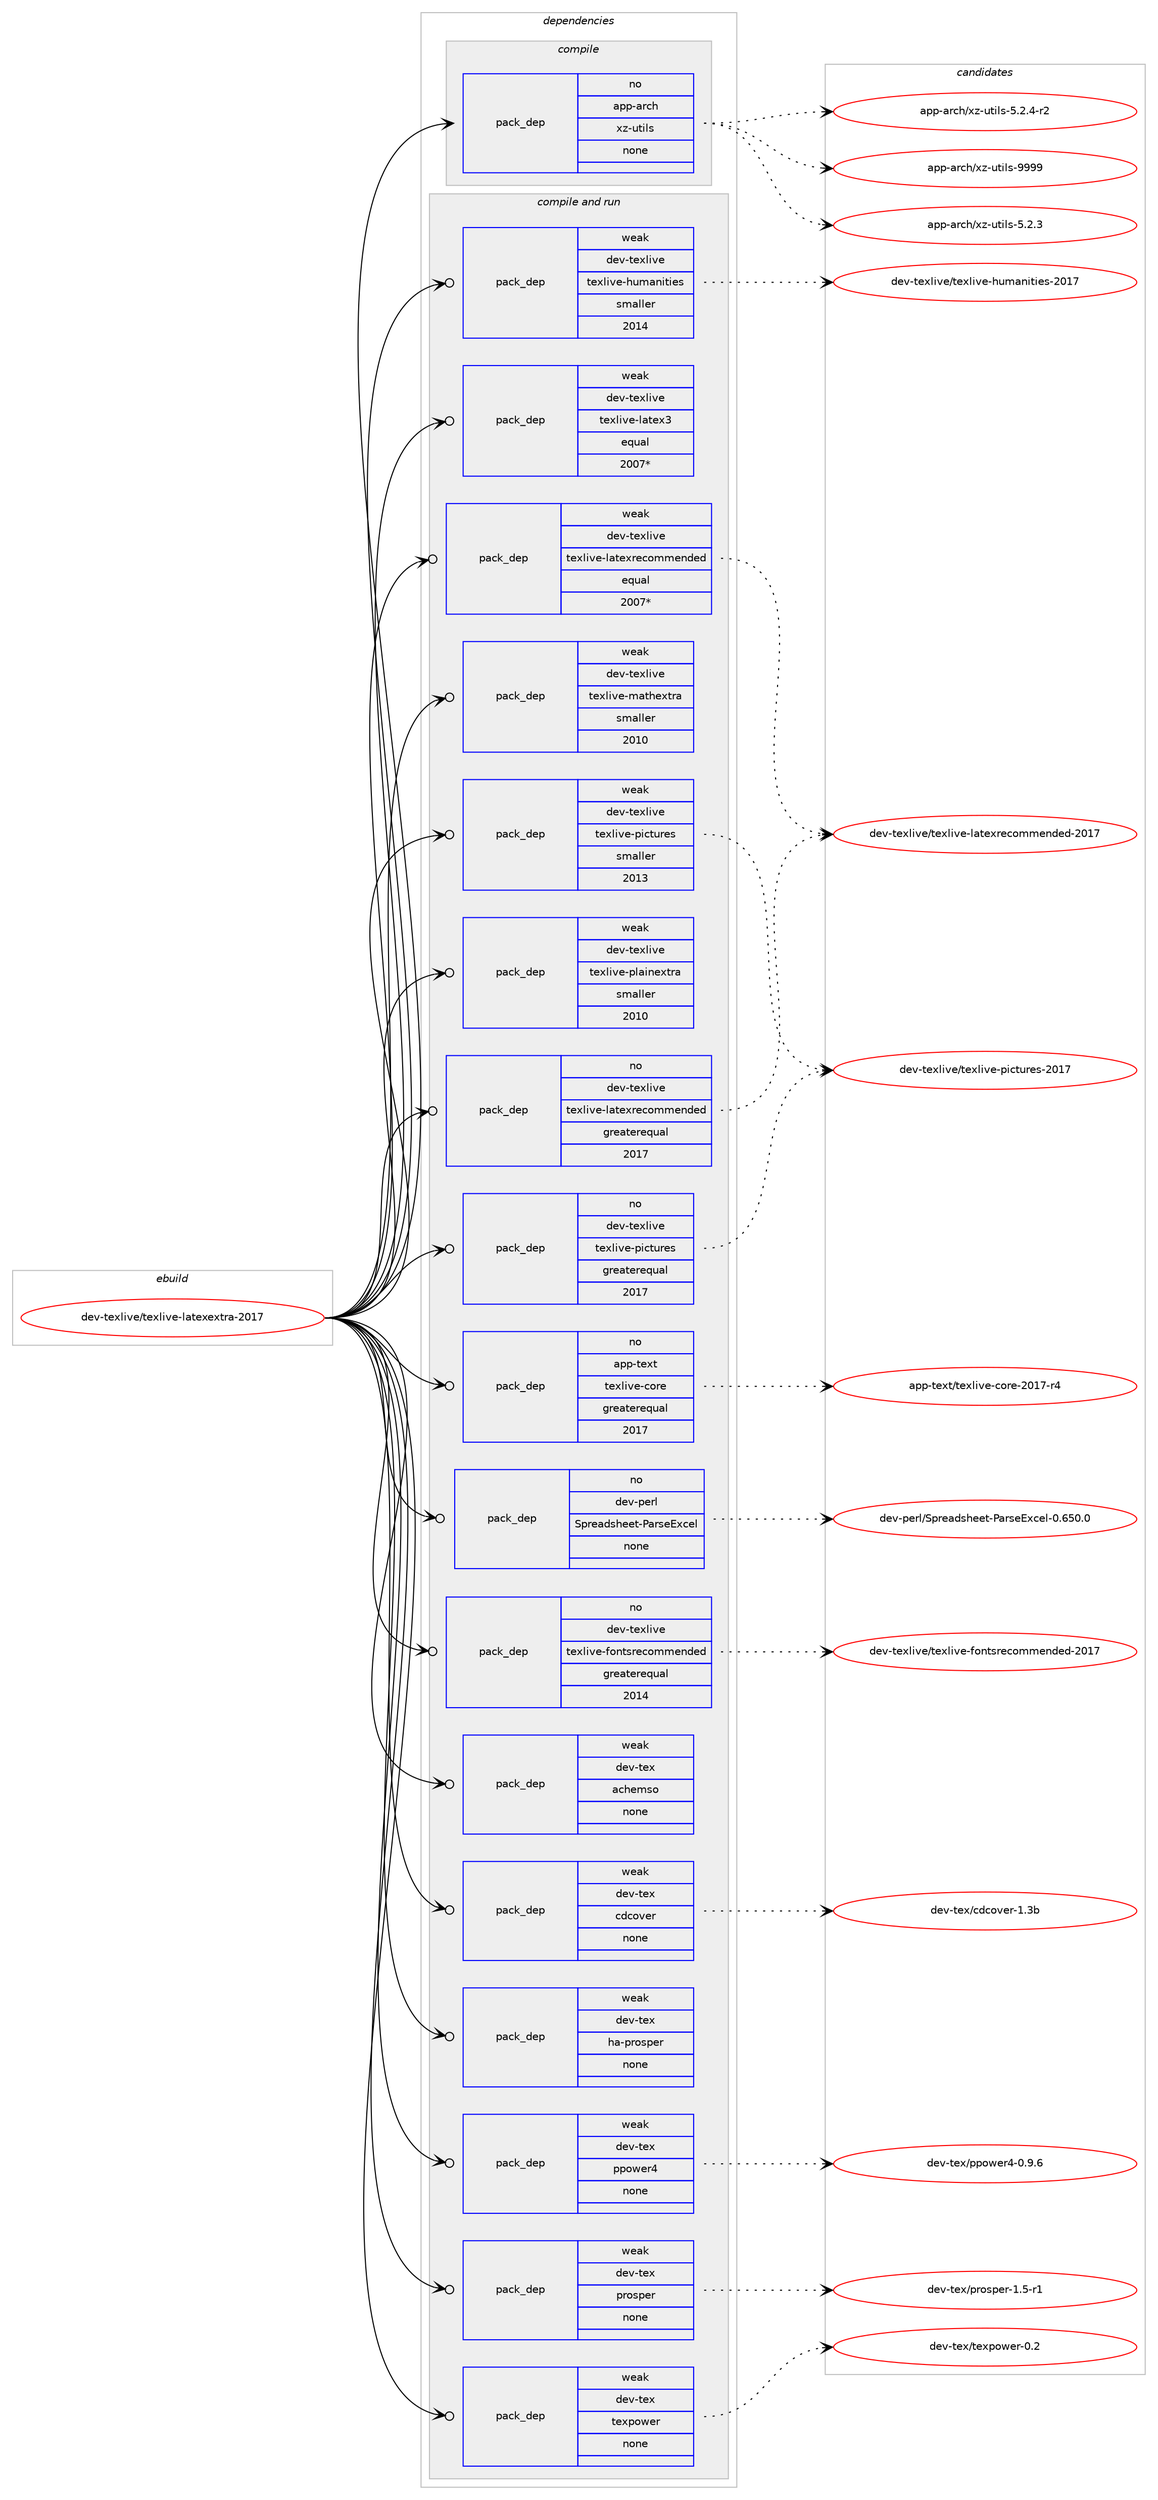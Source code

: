 digraph prolog {

# *************
# Graph options
# *************

newrank=true;
concentrate=true;
compound=true;
graph [rankdir=LR,fontname=Helvetica,fontsize=10,ranksep=1.5];#, ranksep=2.5, nodesep=0.2];
edge  [arrowhead=vee];
node  [fontname=Helvetica,fontsize=10];

# **********
# The ebuild
# **********

subgraph cluster_leftcol {
color=gray;
rank=same;
label=<<i>ebuild</i>>;
id [label="dev-texlive/texlive-latexextra-2017", color=red, width=4, href="../dev-texlive/texlive-latexextra-2017.svg"];
}

# ****************
# The dependencies
# ****************

subgraph cluster_midcol {
color=gray;
label=<<i>dependencies</i>>;
subgraph cluster_compile {
fillcolor="#eeeeee";
style=filled;
label=<<i>compile</i>>;
subgraph pack1093573 {
dependency1540196 [label=<<TABLE BORDER="0" CELLBORDER="1" CELLSPACING="0" CELLPADDING="4" WIDTH="220"><TR><TD ROWSPAN="6" CELLPADDING="30">pack_dep</TD></TR><TR><TD WIDTH="110">no</TD></TR><TR><TD>app-arch</TD></TR><TR><TD>xz-utils</TD></TR><TR><TD>none</TD></TR><TR><TD></TD></TR></TABLE>>, shape=none, color=blue];
}
id:e -> dependency1540196:w [weight=20,style="solid",arrowhead="vee"];
}
subgraph cluster_compileandrun {
fillcolor="#eeeeee";
style=filled;
label=<<i>compile and run</i>>;
subgraph pack1093574 {
dependency1540197 [label=<<TABLE BORDER="0" CELLBORDER="1" CELLSPACING="0" CELLPADDING="4" WIDTH="220"><TR><TD ROWSPAN="6" CELLPADDING="30">pack_dep</TD></TR><TR><TD WIDTH="110">no</TD></TR><TR><TD>app-text</TD></TR><TR><TD>texlive-core</TD></TR><TR><TD>greaterequal</TD></TR><TR><TD>2017</TD></TR></TABLE>>, shape=none, color=blue];
}
id:e -> dependency1540197:w [weight=20,style="solid",arrowhead="odotvee"];
subgraph pack1093575 {
dependency1540198 [label=<<TABLE BORDER="0" CELLBORDER="1" CELLSPACING="0" CELLPADDING="4" WIDTH="220"><TR><TD ROWSPAN="6" CELLPADDING="30">pack_dep</TD></TR><TR><TD WIDTH="110">no</TD></TR><TR><TD>dev-perl</TD></TR><TR><TD>Spreadsheet-ParseExcel</TD></TR><TR><TD>none</TD></TR><TR><TD></TD></TR></TABLE>>, shape=none, color=blue];
}
id:e -> dependency1540198:w [weight=20,style="solid",arrowhead="odotvee"];
subgraph pack1093576 {
dependency1540199 [label=<<TABLE BORDER="0" CELLBORDER="1" CELLSPACING="0" CELLPADDING="4" WIDTH="220"><TR><TD ROWSPAN="6" CELLPADDING="30">pack_dep</TD></TR><TR><TD WIDTH="110">no</TD></TR><TR><TD>dev-texlive</TD></TR><TR><TD>texlive-fontsrecommended</TD></TR><TR><TD>greaterequal</TD></TR><TR><TD>2014</TD></TR></TABLE>>, shape=none, color=blue];
}
id:e -> dependency1540199:w [weight=20,style="solid",arrowhead="odotvee"];
subgraph pack1093577 {
dependency1540200 [label=<<TABLE BORDER="0" CELLBORDER="1" CELLSPACING="0" CELLPADDING="4" WIDTH="220"><TR><TD ROWSPAN="6" CELLPADDING="30">pack_dep</TD></TR><TR><TD WIDTH="110">no</TD></TR><TR><TD>dev-texlive</TD></TR><TR><TD>texlive-latexrecommended</TD></TR><TR><TD>greaterequal</TD></TR><TR><TD>2017</TD></TR></TABLE>>, shape=none, color=blue];
}
id:e -> dependency1540200:w [weight=20,style="solid",arrowhead="odotvee"];
subgraph pack1093578 {
dependency1540201 [label=<<TABLE BORDER="0" CELLBORDER="1" CELLSPACING="0" CELLPADDING="4" WIDTH="220"><TR><TD ROWSPAN="6" CELLPADDING="30">pack_dep</TD></TR><TR><TD WIDTH="110">no</TD></TR><TR><TD>dev-texlive</TD></TR><TR><TD>texlive-pictures</TD></TR><TR><TD>greaterequal</TD></TR><TR><TD>2017</TD></TR></TABLE>>, shape=none, color=blue];
}
id:e -> dependency1540201:w [weight=20,style="solid",arrowhead="odotvee"];
subgraph pack1093579 {
dependency1540202 [label=<<TABLE BORDER="0" CELLBORDER="1" CELLSPACING="0" CELLPADDING="4" WIDTH="220"><TR><TD ROWSPAN="6" CELLPADDING="30">pack_dep</TD></TR><TR><TD WIDTH="110">weak</TD></TR><TR><TD>dev-tex</TD></TR><TR><TD>achemso</TD></TR><TR><TD>none</TD></TR><TR><TD></TD></TR></TABLE>>, shape=none, color=blue];
}
id:e -> dependency1540202:w [weight=20,style="solid",arrowhead="odotvee"];
subgraph pack1093580 {
dependency1540203 [label=<<TABLE BORDER="0" CELLBORDER="1" CELLSPACING="0" CELLPADDING="4" WIDTH="220"><TR><TD ROWSPAN="6" CELLPADDING="30">pack_dep</TD></TR><TR><TD WIDTH="110">weak</TD></TR><TR><TD>dev-tex</TD></TR><TR><TD>cdcover</TD></TR><TR><TD>none</TD></TR><TR><TD></TD></TR></TABLE>>, shape=none, color=blue];
}
id:e -> dependency1540203:w [weight=20,style="solid",arrowhead="odotvee"];
subgraph pack1093581 {
dependency1540204 [label=<<TABLE BORDER="0" CELLBORDER="1" CELLSPACING="0" CELLPADDING="4" WIDTH="220"><TR><TD ROWSPAN="6" CELLPADDING="30">pack_dep</TD></TR><TR><TD WIDTH="110">weak</TD></TR><TR><TD>dev-tex</TD></TR><TR><TD>ha-prosper</TD></TR><TR><TD>none</TD></TR><TR><TD></TD></TR></TABLE>>, shape=none, color=blue];
}
id:e -> dependency1540204:w [weight=20,style="solid",arrowhead="odotvee"];
subgraph pack1093582 {
dependency1540205 [label=<<TABLE BORDER="0" CELLBORDER="1" CELLSPACING="0" CELLPADDING="4" WIDTH="220"><TR><TD ROWSPAN="6" CELLPADDING="30">pack_dep</TD></TR><TR><TD WIDTH="110">weak</TD></TR><TR><TD>dev-tex</TD></TR><TR><TD>ppower4</TD></TR><TR><TD>none</TD></TR><TR><TD></TD></TR></TABLE>>, shape=none, color=blue];
}
id:e -> dependency1540205:w [weight=20,style="solid",arrowhead="odotvee"];
subgraph pack1093583 {
dependency1540206 [label=<<TABLE BORDER="0" CELLBORDER="1" CELLSPACING="0" CELLPADDING="4" WIDTH="220"><TR><TD ROWSPAN="6" CELLPADDING="30">pack_dep</TD></TR><TR><TD WIDTH="110">weak</TD></TR><TR><TD>dev-tex</TD></TR><TR><TD>prosper</TD></TR><TR><TD>none</TD></TR><TR><TD></TD></TR></TABLE>>, shape=none, color=blue];
}
id:e -> dependency1540206:w [weight=20,style="solid",arrowhead="odotvee"];
subgraph pack1093584 {
dependency1540207 [label=<<TABLE BORDER="0" CELLBORDER="1" CELLSPACING="0" CELLPADDING="4" WIDTH="220"><TR><TD ROWSPAN="6" CELLPADDING="30">pack_dep</TD></TR><TR><TD WIDTH="110">weak</TD></TR><TR><TD>dev-tex</TD></TR><TR><TD>texpower</TD></TR><TR><TD>none</TD></TR><TR><TD></TD></TR></TABLE>>, shape=none, color=blue];
}
id:e -> dependency1540207:w [weight=20,style="solid",arrowhead="odotvee"];
subgraph pack1093585 {
dependency1540208 [label=<<TABLE BORDER="0" CELLBORDER="1" CELLSPACING="0" CELLPADDING="4" WIDTH="220"><TR><TD ROWSPAN="6" CELLPADDING="30">pack_dep</TD></TR><TR><TD WIDTH="110">weak</TD></TR><TR><TD>dev-texlive</TD></TR><TR><TD>texlive-humanities</TD></TR><TR><TD>smaller</TD></TR><TR><TD>2014</TD></TR></TABLE>>, shape=none, color=blue];
}
id:e -> dependency1540208:w [weight=20,style="solid",arrowhead="odotvee"];
subgraph pack1093586 {
dependency1540209 [label=<<TABLE BORDER="0" CELLBORDER="1" CELLSPACING="0" CELLPADDING="4" WIDTH="220"><TR><TD ROWSPAN="6" CELLPADDING="30">pack_dep</TD></TR><TR><TD WIDTH="110">weak</TD></TR><TR><TD>dev-texlive</TD></TR><TR><TD>texlive-latex3</TD></TR><TR><TD>equal</TD></TR><TR><TD>2007*</TD></TR></TABLE>>, shape=none, color=blue];
}
id:e -> dependency1540209:w [weight=20,style="solid",arrowhead="odotvee"];
subgraph pack1093587 {
dependency1540210 [label=<<TABLE BORDER="0" CELLBORDER="1" CELLSPACING="0" CELLPADDING="4" WIDTH="220"><TR><TD ROWSPAN="6" CELLPADDING="30">pack_dep</TD></TR><TR><TD WIDTH="110">weak</TD></TR><TR><TD>dev-texlive</TD></TR><TR><TD>texlive-latexrecommended</TD></TR><TR><TD>equal</TD></TR><TR><TD>2007*</TD></TR></TABLE>>, shape=none, color=blue];
}
id:e -> dependency1540210:w [weight=20,style="solid",arrowhead="odotvee"];
subgraph pack1093588 {
dependency1540211 [label=<<TABLE BORDER="0" CELLBORDER="1" CELLSPACING="0" CELLPADDING="4" WIDTH="220"><TR><TD ROWSPAN="6" CELLPADDING="30">pack_dep</TD></TR><TR><TD WIDTH="110">weak</TD></TR><TR><TD>dev-texlive</TD></TR><TR><TD>texlive-mathextra</TD></TR><TR><TD>smaller</TD></TR><TR><TD>2010</TD></TR></TABLE>>, shape=none, color=blue];
}
id:e -> dependency1540211:w [weight=20,style="solid",arrowhead="odotvee"];
subgraph pack1093589 {
dependency1540212 [label=<<TABLE BORDER="0" CELLBORDER="1" CELLSPACING="0" CELLPADDING="4" WIDTH="220"><TR><TD ROWSPAN="6" CELLPADDING="30">pack_dep</TD></TR><TR><TD WIDTH="110">weak</TD></TR><TR><TD>dev-texlive</TD></TR><TR><TD>texlive-pictures</TD></TR><TR><TD>smaller</TD></TR><TR><TD>2013</TD></TR></TABLE>>, shape=none, color=blue];
}
id:e -> dependency1540212:w [weight=20,style="solid",arrowhead="odotvee"];
subgraph pack1093590 {
dependency1540213 [label=<<TABLE BORDER="0" CELLBORDER="1" CELLSPACING="0" CELLPADDING="4" WIDTH="220"><TR><TD ROWSPAN="6" CELLPADDING="30">pack_dep</TD></TR><TR><TD WIDTH="110">weak</TD></TR><TR><TD>dev-texlive</TD></TR><TR><TD>texlive-plainextra</TD></TR><TR><TD>smaller</TD></TR><TR><TD>2010</TD></TR></TABLE>>, shape=none, color=blue];
}
id:e -> dependency1540213:w [weight=20,style="solid",arrowhead="odotvee"];
}
subgraph cluster_run {
fillcolor="#eeeeee";
style=filled;
label=<<i>run</i>>;
}
}

# **************
# The candidates
# **************

subgraph cluster_choices {
rank=same;
color=gray;
label=<<i>candidates</i>>;

subgraph choice1093573 {
color=black;
nodesep=1;
choice971121124597114991044712012245117116105108115455346504651 [label="app-arch/xz-utils-5.2.3", color=red, width=4,href="../app-arch/xz-utils-5.2.3.svg"];
choice9711211245971149910447120122451171161051081154553465046524511450 [label="app-arch/xz-utils-5.2.4-r2", color=red, width=4,href="../app-arch/xz-utils-5.2.4-r2.svg"];
choice9711211245971149910447120122451171161051081154557575757 [label="app-arch/xz-utils-9999", color=red, width=4,href="../app-arch/xz-utils-9999.svg"];
dependency1540196:e -> choice971121124597114991044712012245117116105108115455346504651:w [style=dotted,weight="100"];
dependency1540196:e -> choice9711211245971149910447120122451171161051081154553465046524511450:w [style=dotted,weight="100"];
dependency1540196:e -> choice9711211245971149910447120122451171161051081154557575757:w [style=dotted,weight="100"];
}
subgraph choice1093574 {
color=black;
nodesep=1;
choice971121124511610112011647116101120108105118101459911111410145504849554511452 [label="app-text/texlive-core-2017-r4", color=red, width=4,href="../app-text/texlive-core-2017-r4.svg"];
dependency1540197:e -> choice971121124511610112011647116101120108105118101459911111410145504849554511452:w [style=dotted,weight="100"];
}
subgraph choice1093575 {
color=black;
nodesep=1;
choice1001011184511210111410847831121141019710011510410110111645809711411510169120991011084548465453484648 [label="dev-perl/Spreadsheet-ParseExcel-0.650.0", color=red, width=4,href="../dev-perl/Spreadsheet-ParseExcel-0.650.0.svg"];
dependency1540198:e -> choice1001011184511210111410847831121141019710011510410110111645809711411510169120991011084548465453484648:w [style=dotted,weight="100"];
}
subgraph choice1093576 {
color=black;
nodesep=1;
choice100101118451161011201081051181014711610112010810511810145102111110116115114101991111091091011101001011004550484955 [label="dev-texlive/texlive-fontsrecommended-2017", color=red, width=4,href="../dev-texlive/texlive-fontsrecommended-2017.svg"];
dependency1540199:e -> choice100101118451161011201081051181014711610112010810511810145102111110116115114101991111091091011101001011004550484955:w [style=dotted,weight="100"];
}
subgraph choice1093577 {
color=black;
nodesep=1;
choice10010111845116101120108105118101471161011201081051181014510897116101120114101991111091091011101001011004550484955 [label="dev-texlive/texlive-latexrecommended-2017", color=red, width=4,href="../dev-texlive/texlive-latexrecommended-2017.svg"];
dependency1540200:e -> choice10010111845116101120108105118101471161011201081051181014510897116101120114101991111091091011101001011004550484955:w [style=dotted,weight="100"];
}
subgraph choice1093578 {
color=black;
nodesep=1;
choice100101118451161011201081051181014711610112010810511810145112105991161171141011154550484955 [label="dev-texlive/texlive-pictures-2017", color=red, width=4,href="../dev-texlive/texlive-pictures-2017.svg"];
dependency1540201:e -> choice100101118451161011201081051181014711610112010810511810145112105991161171141011154550484955:w [style=dotted,weight="100"];
}
subgraph choice1093579 {
color=black;
nodesep=1;
}
subgraph choice1093580 {
color=black;
nodesep=1;
choice100101118451161011204799100991111181011144549465198 [label="dev-tex/cdcover-1.3b", color=red, width=4,href="../dev-tex/cdcover-1.3b.svg"];
dependency1540203:e -> choice100101118451161011204799100991111181011144549465198:w [style=dotted,weight="100"];
}
subgraph choice1093581 {
color=black;
nodesep=1;
}
subgraph choice1093582 {
color=black;
nodesep=1;
choice100101118451161011204711211211111910111452454846574654 [label="dev-tex/ppower4-0.9.6", color=red, width=4,href="../dev-tex/ppower4-0.9.6.svg"];
dependency1540205:e -> choice100101118451161011204711211211111910111452454846574654:w [style=dotted,weight="100"];
}
subgraph choice1093583 {
color=black;
nodesep=1;
choice1001011184511610112047112114111115112101114454946534511449 [label="dev-tex/prosper-1.5-r1", color=red, width=4,href="../dev-tex/prosper-1.5-r1.svg"];
dependency1540206:e -> choice1001011184511610112047112114111115112101114454946534511449:w [style=dotted,weight="100"];
}
subgraph choice1093584 {
color=black;
nodesep=1;
choice100101118451161011204711610112011211111910111445484650 [label="dev-tex/texpower-0.2", color=red, width=4,href="../dev-tex/texpower-0.2.svg"];
dependency1540207:e -> choice100101118451161011204711610112011211111910111445484650:w [style=dotted,weight="100"];
}
subgraph choice1093585 {
color=black;
nodesep=1;
choice100101118451161011201081051181014711610112010810511810145104117109971101051161051011154550484955 [label="dev-texlive/texlive-humanities-2017", color=red, width=4,href="../dev-texlive/texlive-humanities-2017.svg"];
dependency1540208:e -> choice100101118451161011201081051181014711610112010810511810145104117109971101051161051011154550484955:w [style=dotted,weight="100"];
}
subgraph choice1093586 {
color=black;
nodesep=1;
}
subgraph choice1093587 {
color=black;
nodesep=1;
choice10010111845116101120108105118101471161011201081051181014510897116101120114101991111091091011101001011004550484955 [label="dev-texlive/texlive-latexrecommended-2017", color=red, width=4,href="../dev-texlive/texlive-latexrecommended-2017.svg"];
dependency1540210:e -> choice10010111845116101120108105118101471161011201081051181014510897116101120114101991111091091011101001011004550484955:w [style=dotted,weight="100"];
}
subgraph choice1093588 {
color=black;
nodesep=1;
}
subgraph choice1093589 {
color=black;
nodesep=1;
choice100101118451161011201081051181014711610112010810511810145112105991161171141011154550484955 [label="dev-texlive/texlive-pictures-2017", color=red, width=4,href="../dev-texlive/texlive-pictures-2017.svg"];
dependency1540212:e -> choice100101118451161011201081051181014711610112010810511810145112105991161171141011154550484955:w [style=dotted,weight="100"];
}
subgraph choice1093590 {
color=black;
nodesep=1;
}
}

}

